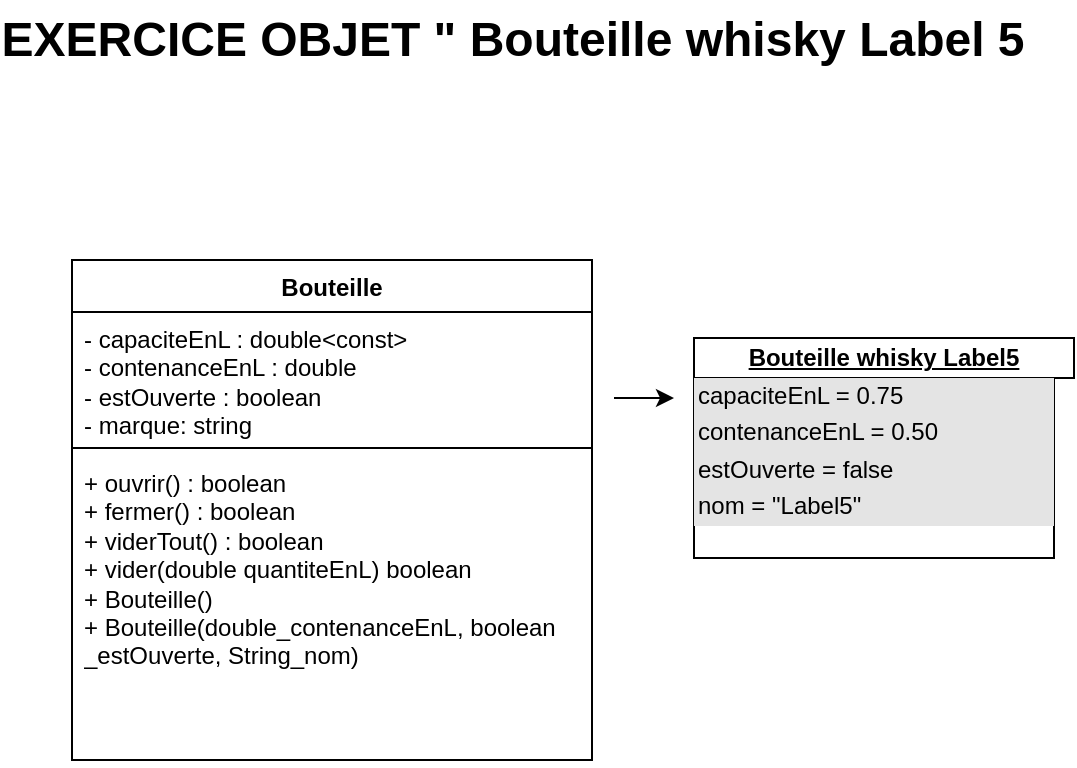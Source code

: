 <mxfile version="21.6.5" type="device">
  <diagram name="Page-1" id="y8iQO0ystdH8mPuhhtp-">
    <mxGraphModel dx="1418" dy="828" grid="1" gridSize="10" guides="1" tooltips="1" connect="1" arrows="1" fold="1" page="1" pageScale="1" pageWidth="827" pageHeight="1169" math="0" shadow="0">
      <root>
        <mxCell id="0" />
        <mxCell id="1" parent="0" />
        <mxCell id="KuroobSc8qhje58qCRhM-1" value="Bouteille" style="swimlane;fontStyle=1;align=center;verticalAlign=top;childLayout=stackLayout;horizontal=1;startSize=26;horizontalStack=0;resizeParent=1;resizeParentMax=0;resizeLast=0;collapsible=1;marginBottom=0;whiteSpace=wrap;html=1;" parent="1" vertex="1">
          <mxGeometry x="190" y="340" width="260" height="250" as="geometry" />
        </mxCell>
        <mxCell id="KuroobSc8qhje58qCRhM-2" value="- capaciteEnL : double&amp;lt;const&amp;gt;&lt;br&gt;- contenanceEnL : double&lt;br&gt;- estOuverte : boolean&lt;br&gt;- marque: string" style="text;strokeColor=none;fillColor=none;align=left;verticalAlign=top;spacingLeft=4;spacingRight=4;overflow=hidden;rotatable=0;points=[[0,0.5],[1,0.5]];portConstraint=eastwest;whiteSpace=wrap;html=1;" parent="KuroobSc8qhje58qCRhM-1" vertex="1">
          <mxGeometry y="26" width="260" height="64" as="geometry" />
        </mxCell>
        <mxCell id="KuroobSc8qhje58qCRhM-3" value="" style="line;strokeWidth=1;fillColor=none;align=left;verticalAlign=middle;spacingTop=-1;spacingLeft=3;spacingRight=3;rotatable=0;labelPosition=right;points=[];portConstraint=eastwest;strokeColor=inherit;" parent="KuroobSc8qhje58qCRhM-1" vertex="1">
          <mxGeometry y="90" width="260" height="8" as="geometry" />
        </mxCell>
        <mxCell id="KuroobSc8qhje58qCRhM-4" value="+ ouvrir() : boolean&lt;br&gt;+ fermer() : boolean&lt;br&gt;+ viderTout() : boolean&lt;br&gt;+ vider(double quantiteEnL) boolean&lt;br&gt;+ Bouteille()&lt;br&gt;+ Bouteille(double_contenanceEnL, boolean&lt;br&gt;_estOuverte, String_nom)" style="text;strokeColor=none;fillColor=none;align=left;verticalAlign=top;spacingLeft=4;spacingRight=4;overflow=hidden;rotatable=0;points=[[0,0.5],[1,0.5]];portConstraint=eastwest;whiteSpace=wrap;html=1;" parent="KuroobSc8qhje58qCRhM-1" vertex="1">
          <mxGeometry y="98" width="260" height="152" as="geometry" />
        </mxCell>
        <mxCell id="WRiCCvtNNH3mj4T9hAHX-44" value="&lt;u&gt;&lt;b&gt;Bouteille whisky Label5&lt;/b&gt;&lt;/u&gt;" style="html=1;whiteSpace=wrap;" parent="1" vertex="1">
          <mxGeometry x="501" y="379" width="190" height="20" as="geometry" />
        </mxCell>
        <mxCell id="WRiCCvtNNH3mj4T9hAHX-45" value="&lt;div style=&quot;box-sizing:border-box;width:100%;background:#e4e4e4;padding:2px;&quot;&gt;capaciteEnL = 0.75&lt;/div&gt;&lt;div style=&quot;box-sizing:border-box;width:100%;background:#e4e4e4;padding:2px;&quot;&gt;contenanceEnL = 0.50&lt;/div&gt;&lt;div style=&quot;box-sizing:border-box;width:100%;background:#e4e4e4;padding:2px;&quot;&gt;estOuverte = false&lt;/div&gt;&lt;div style=&quot;box-sizing:border-box;width:100%;background:#e4e4e4;padding:2px;&quot;&gt;nom = &quot;Label5&quot;&lt;/div&gt;" style="verticalAlign=top;align=left;overflow=fill;html=1;whiteSpace=wrap;" parent="1" vertex="1">
          <mxGeometry x="501" y="399" width="180" height="90" as="geometry" />
        </mxCell>
        <mxCell id="WRiCCvtNNH3mj4T9hAHX-46" value="" style="endArrow=classic;html=1;rounded=0;" parent="1" edge="1">
          <mxGeometry width="50" height="50" relative="1" as="geometry">
            <mxPoint x="461" y="409" as="sourcePoint" />
            <mxPoint x="491" y="409" as="targetPoint" />
          </mxGeometry>
        </mxCell>
        <mxCell id="Iz8f4yjKlgXvrNNCcf9N-1" value="EXERCICE OBJET &quot; Bouteille whisky Label 5" style="text;strokeColor=none;fillColor=none;html=1;fontSize=24;fontStyle=1;verticalAlign=middle;align=center;" vertex="1" parent="1">
          <mxGeometry x="360" y="210" width="100" height="40" as="geometry" />
        </mxCell>
      </root>
    </mxGraphModel>
  </diagram>
</mxfile>
